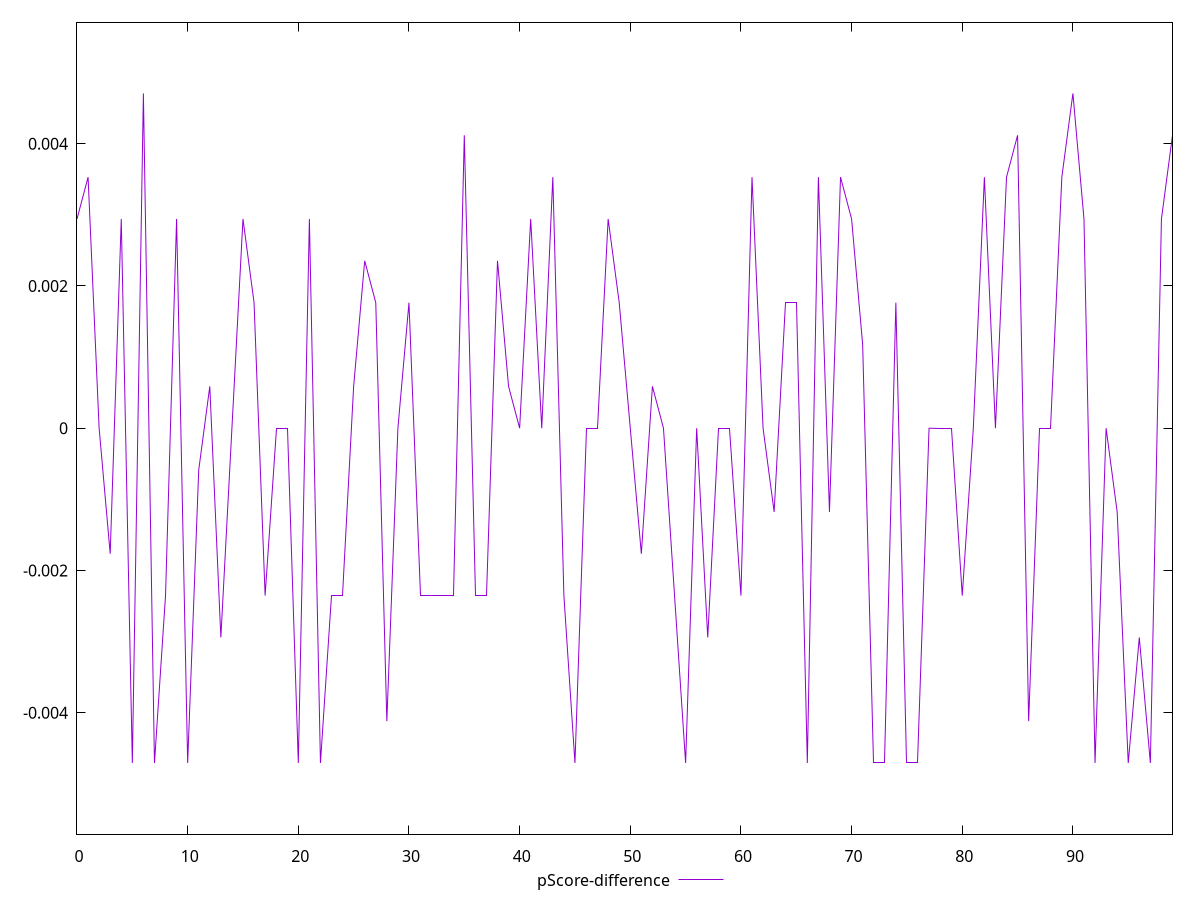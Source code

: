 reset

$pScoreDifference <<EOF
0 0.002941176470588225
1 0.0035294117647058365
2 0
3 -0.001764705882352946
4 0.002941176470588197
5 -0.004705882352941171
6 0.004705882352941171
7 -0.004705882352941199
8 -0.0023529411764705854
9 0.002941176470588197
10 -0.004705882352941199
11 -0.0005882352941176117
12 0.0005882352941176394
13 -0.002941176470588225
14 0
15 0.002941176470588197
16 0.001764705882352946
17 -0.0023529411764705854
18 0
19 0
20 -0.004705882352941171
21 0.002941176470588225
22 -0.004705882352941199
23 -0.0023529411764705854
24 -0.0023529411764705854
25 0.0005882352941176672
26 0.0023529411764705577
27 0.001764705882352946
28 -0.004117647058823504
29 0
30 0.001764705882352946
31 -0.0023529411764705854
32 -0.0023529411764705854
33 -0.0023529411764705854
34 -0.0023529411764705854
35 0.004117647058823504
36 -0.0023529411764705854
37 -0.0023529411764705854
38 0.002352941176470613
39 0.0005882352941176672
40 0
41 0.0029411764705882526
42 0
43 0.0035294117647058365
44 -0.0023529411764705854
45 -0.004705882352941171
46 0
47 0
48 0.002941176470588225
49 0.001764705882352946
50 0
51 -0.0017647058823530015
52 0.0005882352941176672
53 0
54 -0.0023529411764705854
55 -0.004705882352941171
56 -5.551115123125783e-17
57 -0.002941176470588225
58 0
59 0
60 -0.0023529411764705854
61 0.0035294117647058365
62 0
63 -0.0011764705882353343
64 0.001764705882352946
65 0.001764705882352946
66 -0.004705882352941171
67 0.003529411764705892
68 -0.0011764705882352788
69 0.003529411764705892
70 0.002941176470588225
71 0.0011764705882352788
72 -0.004705882352941199
73 -0.004705882352941171
74 0.001764705882352946
75 -0.004705882352941171
76 -0.004705882352941171
77 -5.551115123125783e-17
78 0
79 0
80 -0.0023529411764705854
81 0
82 0.0035294117647058643
83 0
84 0.0035294117647058365
85 0.0041176470588235314
86 -0.004117647058823504
87 0
88 0
89 0.003529411764705892
90 0.004705882352941171
91 0.002941176470588225
92 -0.004705882352941171
93 0
94 -0.0011764705882353343
95 -0.004705882352941171
96 -0.002941176470588225
97 -0.004705882352941171
98 0.002941176470588225
99 0.004117647058823559
EOF

set key outside below
set xrange [0:99]
set yrange [-0.005705882352941199:0.005705882352941171]
set trange [-0.005705882352941199:0.005705882352941171]
set terminal svg size 640, 500 enhanced background rgb 'white'
set output "reports/report_00028_2021-02-24T12-49-42.674Z/unused-javascript/samples/agenda/pScore-difference/values.svg"

plot $pScoreDifference title "pScore-difference" with line

reset

